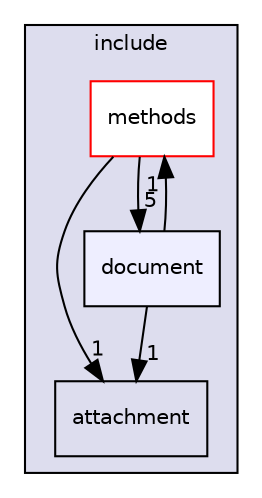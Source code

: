 digraph "document" {
  compound=true
  node [ fontsize="10", fontname="Helvetica"];
  edge [ labelfontsize="10", labelfontname="Helvetica"];
  subgraph clusterdir_2fa8417925308be52a9c60106667e5c1 {
    graph [ bgcolor="#ddddee", pencolor="black", label="include" fontname="Helvetica", fontsize="10", URL="dir_2fa8417925308be52a9c60106667e5c1.html"]
  dir_16d2d5aca2b307e57fabb256f7476155 [shape=box label="attachment" URL="dir_16d2d5aca2b307e57fabb256f7476155.html"];
  dir_a7bf451d887486fbd46dfcc99cdfed64 [shape=box label="methods" fillcolor="white" style="filled" color="red" URL="dir_a7bf451d887486fbd46dfcc99cdfed64.html"];
  dir_4ffb83fad530b8dc6c343ad878b0603f [shape=box, label="document", style="filled", fillcolor="#eeeeff", pencolor="black", URL="dir_4ffb83fad530b8dc6c343ad878b0603f.html"];
  }
  dir_4ffb83fad530b8dc6c343ad878b0603f->dir_16d2d5aca2b307e57fabb256f7476155 [headlabel="1", labeldistance=1.5 headhref="dir_000017_000006.html"];
  dir_4ffb83fad530b8dc6c343ad878b0603f->dir_a7bf451d887486fbd46dfcc99cdfed64 [headlabel="1", labeldistance=1.5 headhref="dir_000017_000012.html"];
  dir_a7bf451d887486fbd46dfcc99cdfed64->dir_4ffb83fad530b8dc6c343ad878b0603f [headlabel="5", labeldistance=1.5 headhref="dir_000012_000017.html"];
  dir_a7bf451d887486fbd46dfcc99cdfed64->dir_16d2d5aca2b307e57fabb256f7476155 [headlabel="1", labeldistance=1.5 headhref="dir_000012_000006.html"];
}
